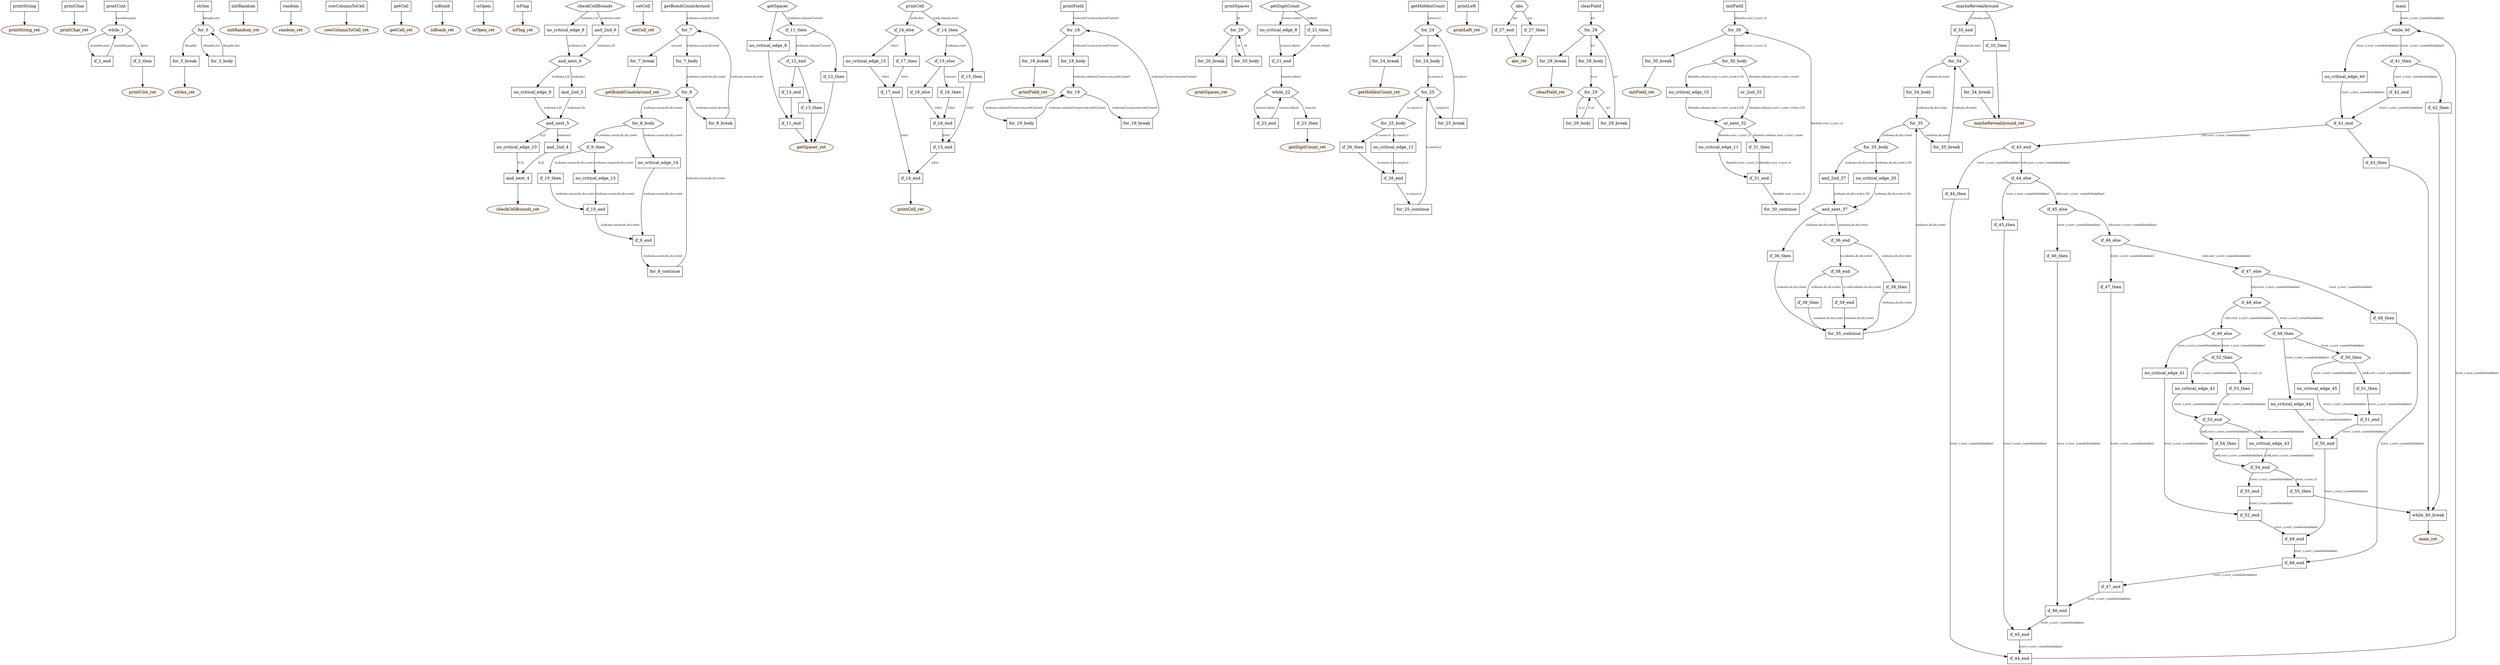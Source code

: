 digraph program {
	edge[fontsize="10pt"];
	subgraph fn_printString {
		BasicBlock_0_printString [label="printString",shape=box];
		BasicBlock_0_printString -> BasicBlock_0_printString_ret;
		BasicBlock_0_printString_ret [label="printString_ret",shape=oval,style=filled,fillcolor="#fff5ee"];
	}
	subgraph fn_printChar {
		BasicBlock_1_printChar [label="printChar",shape=box];
		BasicBlock_1_printChar -> BasicBlock_1_printChar_ret;
		BasicBlock_1_printChar_ret [label="printChar_ret",shape=oval,style=filled,fillcolor="#fff5ee"];
	}
	subgraph fn_printUint {
		BasicBlock_2_printUint [label="printUint",shape=box];
		BasicBlock_2_printUint -> BasicBlock_2_while_1 [label="(number,pos)"];
		BasicBlock_2_while_1 [label="while_1",shape=hexagon];
		BasicBlock_2_while_1 -> BasicBlock_2_if_2_end [label="(number,pos)"];
		BasicBlock_2_while_1 -> BasicBlock_2_if_2_then [label="(pos)"];
		BasicBlock_2_if_2_then [label="if_2_then",shape=box];
		BasicBlock_2_if_2_then -> BasicBlock_2_printUint_ret;
		BasicBlock_2_if_2_end [label="if_2_end",shape=box];
		BasicBlock_2_if_2_end -> BasicBlock_2_while_1 [label="(number,pos)"];
		BasicBlock_2_printUint_ret [label="printUint_ret",shape=oval,style=filled,fillcolor="#fff5ee"];
	}
	subgraph fn_strlen {
		BasicBlock_3_strlen [label="strlen",shape=box];
		BasicBlock_3_strlen -> BasicBlock_3_for_3 [label="(length,str)"];
		BasicBlock_3_for_3 [label="for_3",shape=hexagon];
		BasicBlock_3_for_3 -> BasicBlock_3_for_3_break [label="(length)"];
		BasicBlock_3_for_3 -> BasicBlock_3_for_3_body [label="(length,str)"];
		BasicBlock_3_for_3_body [label="for_3_body",shape=box];
		BasicBlock_3_for_3_body -> BasicBlock_3_for_3 [label="(length,str)"];
		BasicBlock_3_for_3_break [label="for_3_break",shape=box];
		BasicBlock_3_for_3_break -> BasicBlock_3_strlen_ret;
		BasicBlock_3_strlen_ret [label="strlen_ret",shape=oval,style=filled,fillcolor="#fff5ee"];
	}
	subgraph fn_initRandom {
		BasicBlock_4_initRandom [label="initRandom",shape=box];
		BasicBlock_4_initRandom -> BasicBlock_4_initRandom_ret;
		BasicBlock_4_initRandom_ret [label="initRandom_ret",shape=oval,style=filled,fillcolor="#fff5ee"];
	}
	subgraph fn_random {
		BasicBlock_5_random [label="random",shape=box];
		BasicBlock_5_random -> BasicBlock_5_random_ret;
		BasicBlock_5_random_ret [label="random_ret",shape=oval,style=filled,fillcolor="#fff5ee"];
	}
	subgraph fn_rowColumnToCell {
		BasicBlock_6_rowColumnToCell [label="rowColumnToCell",shape=box];
		BasicBlock_6_rowColumnToCell -> BasicBlock_6_rowColumnToCell_ret;
		BasicBlock_6_rowColumnToCell_ret [label="rowColumnToCell_ret",shape=oval,style=filled,fillcolor="#fff5ee"];
	}
	subgraph fn_getCell {
		BasicBlock_7_getCell [label="getCell",shape=box];
		BasicBlock_7_getCell -> BasicBlock_7_getCell_ret;
		BasicBlock_7_getCell_ret [label="getCell_ret",shape=oval,style=filled,fillcolor="#fff5ee"];
	}
	subgraph fn_isBomb {
		BasicBlock_8_isBomb [label="isBomb",shape=box];
		BasicBlock_8_isBomb -> BasicBlock_8_isBomb_ret;
		BasicBlock_8_isBomb_ret [label="isBomb_ret",shape=oval,style=filled,fillcolor="#fff5ee"];
	}
	subgraph fn_isOpen {
		BasicBlock_9_isOpen [label="isOpen",shape=box];
		BasicBlock_9_isOpen -> BasicBlock_9_isOpen_ret;
		BasicBlock_9_isOpen_ret [label="isOpen_ret",shape=oval,style=filled,fillcolor="#fff5ee"];
	}
	subgraph fn_isFlag {
		BasicBlock_10_isFlag [label="isFlag",shape=box];
		BasicBlock_10_isFlag -> BasicBlock_10_isFlag_ret;
		BasicBlock_10_isFlag_ret [label="isFlag_ret",shape=oval,style=filled,fillcolor="#fff5ee"];
	}
	subgraph fn_checkCellBounds {
		BasicBlock_11_checkCellBounds [label="checkCellBounds",shape=hexagon];
		BasicBlock_11_checkCellBounds -> BasicBlock_11_no_critical_edge_8 [label="(column,t.2)"];
		BasicBlock_11_checkCellBounds -> BasicBlock_11_and_2nd_6 [label="(column,row)"];
		BasicBlock_11_and_2nd_6 [label="and_2nd_6",shape=box];
		BasicBlock_11_and_2nd_6 -> BasicBlock_11_and_next_6 [label="(column,t.2)"];
		BasicBlock_11_no_critical_edge_8 [label="no_critical_edge_8",shape=box];
		BasicBlock_11_no_critical_edge_8 -> BasicBlock_11_and_next_6 [label="(column,t.2)"];
		BasicBlock_11_and_next_6 [label="and_next_6",shape=hexagon];
		BasicBlock_11_and_next_6 -> BasicBlock_11_no_critical_edge_9 [label="(column,t.2)"];
		BasicBlock_11_and_next_6 -> BasicBlock_11_and_2nd_5 [label="(column)"];
		BasicBlock_11_and_2nd_5 [label="and_2nd_5",shape=box];
		BasicBlock_11_and_2nd_5 -> BasicBlock_11_and_next_5 [label="(column,t.2)"];
		BasicBlock_11_no_critical_edge_9 [label="no_critical_edge_9",shape=box];
		BasicBlock_11_no_critical_edge_9 -> BasicBlock_11_and_next_5 [label="(column,t.2)"];
		BasicBlock_11_and_next_5 [label="and_next_5",shape=hexagon];
		BasicBlock_11_and_next_5 -> BasicBlock_11_no_critical_edge_10 [label="(t.2)"];
		BasicBlock_11_and_next_5 -> BasicBlock_11_and_2nd_4 [label="(column)"];
		BasicBlock_11_and_2nd_4 [label="and_2nd_4",shape=box];
		BasicBlock_11_and_2nd_4 -> BasicBlock_11_and_next_4 [label="(t.2)"];
		BasicBlock_11_no_critical_edge_10 [label="no_critical_edge_10",shape=box];
		BasicBlock_11_no_critical_edge_10 -> BasicBlock_11_and_next_4 [label="(t.2)"];
		BasicBlock_11_and_next_4 [label="and_next_4",shape=box];
		BasicBlock_11_and_next_4 -> BasicBlock_11_checkCellBounds_ret;
		BasicBlock_11_checkCellBounds_ret [label="checkCellBounds_ret",shape=oval,style=filled,fillcolor="#fff5ee"];
	}
	subgraph fn_setCell {
		BasicBlock_12_setCell [label="setCell",shape=box];
		BasicBlock_12_setCell -> BasicBlock_12_setCell_ret;
		BasicBlock_12_setCell_ret [label="setCell_ret",shape=oval,style=filled,fillcolor="#fff5ee"];
	}
	subgraph fn_getBombCountAround {
		BasicBlock_13_getBombCountAround [label="getBombCountAround",shape=box];
		BasicBlock_13_getBombCountAround -> BasicBlock_13_for_7 [label="(column,count,dr,row)"];
		BasicBlock_13_for_7 [label="for_7",shape=hexagon];
		BasicBlock_13_for_7 -> BasicBlock_13_for_7_break [label="(count)"];
		BasicBlock_13_for_7 -> BasicBlock_13_for_7_body [label="(column,count,dr,row)"];
		BasicBlock_13_for_7_body [label="for_7_body",shape=box];
		BasicBlock_13_for_7_body -> BasicBlock_13_for_8 [label="(column,count,dc,dr,r,row)"];
		BasicBlock_13_for_8 [label="for_8",shape=hexagon];
		BasicBlock_13_for_8 -> BasicBlock_13_for_8_break [label="(column,count,dr,row)"];
		BasicBlock_13_for_8 -> BasicBlock_13_for_8_body [label="(column,count,dc,dr,r,row)"];
		BasicBlock_13_for_8_body [label="for_8_body",shape=hexagon];
		BasicBlock_13_for_8_body -> BasicBlock_13_no_critical_edge_14 [label="(column,count,dc,dr,r,row)"];
		BasicBlock_13_for_8_body -> BasicBlock_13_if_9_then [label="(c,column,count,dc,dr,r,row)"];
		BasicBlock_13_if_9_then [label="if_9_then",shape=hexagon];
		BasicBlock_13_if_9_then -> BasicBlock_13_no_critical_edge_15 [label="(column,count,dc,dr,r,row)"];
		BasicBlock_13_if_9_then -> BasicBlock_13_if_10_then [label="(column,count,dc,dr,r,row)"];
		BasicBlock_13_if_10_then [label="if_10_then",shape=box];
		BasicBlock_13_if_10_then -> BasicBlock_13_if_10_end [label="(column,count,dc,dr,r,row)"];
		BasicBlock_13_no_critical_edge_15 [label="no_critical_edge_15",shape=box];
		BasicBlock_13_no_critical_edge_15 -> BasicBlock_13_if_10_end [label="(column,count,dc,dr,r,row)"];
		BasicBlock_13_if_10_end [label="if_10_end",shape=box];
		BasicBlock_13_if_10_end -> BasicBlock_13_if_9_end [label="(column,count,dc,dr,r,row)"];
		BasicBlock_13_no_critical_edge_14 [label="no_critical_edge_14",shape=box];
		BasicBlock_13_no_critical_edge_14 -> BasicBlock_13_if_9_end [label="(column,count,dc,dr,r,row)"];
		BasicBlock_13_if_9_end [label="if_9_end",shape=box];
		BasicBlock_13_if_9_end -> BasicBlock_13_for_8_continue [label="(column,count,dc,dr,r,row)"];
		BasicBlock_13_for_8_continue [label="for_8_continue",shape=box];
		BasicBlock_13_for_8_continue -> BasicBlock_13_for_8 [label="(column,count,dc,dr,r,row)"];
		BasicBlock_13_for_8_break [label="for_8_break",shape=box];
		BasicBlock_13_for_8_break -> BasicBlock_13_for_7 [label="(column,count,dr,row)"];
		BasicBlock_13_for_7_break [label="for_7_break",shape=box];
		BasicBlock_13_for_7_break -> BasicBlock_13_getBombCountAround_ret;
		BasicBlock_13_getBombCountAround_ret [label="getBombCountAround_ret",shape=oval,style=filled,fillcolor="#fff5ee"];
	}
	subgraph fn_getSpacer {
		BasicBlock_14_getSpacer [label="getSpacer",shape=hexagon];
		BasicBlock_14_getSpacer -> BasicBlock_14_no_critical_edge_8;
		BasicBlock_14_getSpacer -> BasicBlock_14_if_11_then [label="(column,columnCursor)"];
		BasicBlock_14_if_11_then [label="if_11_then",shape=hexagon];
		BasicBlock_14_if_11_then -> BasicBlock_14_if_12_end [label="(column,columnCursor)"];
		BasicBlock_14_if_11_then -> BasicBlock_14_if_12_then;
		BasicBlock_14_if_12_then [label="if_12_then",shape=box];
		BasicBlock_14_if_12_then -> BasicBlock_14_getSpacer_ret;
		BasicBlock_14_if_12_end [label="if_12_end",shape=hexagon];
		BasicBlock_14_if_12_end -> BasicBlock_14_if_13_end;
		BasicBlock_14_if_12_end -> BasicBlock_14_if_13_then;
		BasicBlock_14_if_13_then [label="if_13_then",shape=box];
		BasicBlock_14_if_13_then -> BasicBlock_14_getSpacer_ret;
		BasicBlock_14_if_13_end [label="if_13_end",shape=box];
		BasicBlock_14_if_13_end -> BasicBlock_14_if_11_end;
		BasicBlock_14_no_critical_edge_8 [label="no_critical_edge_8",shape=box];
		BasicBlock_14_no_critical_edge_8 -> BasicBlock_14_if_11_end;
		BasicBlock_14_if_11_end [label="if_11_end",shape=box];
		BasicBlock_14_if_11_end -> BasicBlock_14_getSpacer_ret;
		BasicBlock_14_getSpacer_ret [label="getSpacer_ret",shape=oval,style=filled,fillcolor="#fff5ee"];
	}
	subgraph fn_printCell {
		BasicBlock_15_printCell [label="printCell",shape=hexagon];
		BasicBlock_15_printCell -> BasicBlock_15_if_14_else [label="(cell,chr)"];
		BasicBlock_15_printCell -> BasicBlock_15_if_14_then [label="(cell,column,row)"];
		BasicBlock_15_if_14_then [label="if_14_then",shape=hexagon];
		BasicBlock_15_if_14_then -> BasicBlock_15_if_15_else [label="(column,row)"];
		BasicBlock_15_if_14_then -> BasicBlock_15_if_15_then;
		BasicBlock_15_if_15_then [label="if_15_then",shape=box];
		BasicBlock_15_if_15_then -> BasicBlock_15_if_15_end [label="(chr)"];
		BasicBlock_15_if_15_else [label="if_15_else",shape=hexagon];
		BasicBlock_15_if_15_else -> BasicBlock_15_if_16_else;
		BasicBlock_15_if_15_else -> BasicBlock_15_if_16_then [label="(count)"];
		BasicBlock_15_if_16_then [label="if_16_then",shape=box];
		BasicBlock_15_if_16_then -> BasicBlock_15_if_16_end [label="(chr)"];
		BasicBlock_15_if_16_else [label="if_16_else",shape=box];
		BasicBlock_15_if_16_else -> BasicBlock_15_if_16_end [label="(chr)"];
		BasicBlock_15_if_16_end [label="if_16_end",shape=box];
		BasicBlock_15_if_16_end -> BasicBlock_15_if_15_end [label="(chr)"];
		BasicBlock_15_if_15_end [label="if_15_end",shape=box];
		BasicBlock_15_if_15_end -> BasicBlock_15_if_14_end [label="(chr)"];
		BasicBlock_15_if_14_else [label="if_14_else",shape=hexagon];
		BasicBlock_15_if_14_else -> BasicBlock_15_no_critical_edge_13 [label="(chr)"];
		BasicBlock_15_if_14_else -> BasicBlock_15_if_17_then;
		BasicBlock_15_if_17_then [label="if_17_then",shape=box];
		BasicBlock_15_if_17_then -> BasicBlock_15_if_17_end [label="(chr)"];
		BasicBlock_15_no_critical_edge_13 [label="no_critical_edge_13",shape=box];
		BasicBlock_15_no_critical_edge_13 -> BasicBlock_15_if_17_end [label="(chr)"];
		BasicBlock_15_if_17_end [label="if_17_end",shape=box];
		BasicBlock_15_if_17_end -> BasicBlock_15_if_14_end [label="(chr)"];
		BasicBlock_15_if_14_end [label="if_14_end",shape=box];
		BasicBlock_15_if_14_end -> BasicBlock_15_printCell_ret;
		BasicBlock_15_printCell_ret [label="printCell_ret",shape=oval,style=filled,fillcolor="#fff5ee"];
	}
	subgraph fn_printField {
		BasicBlock_16_printField [label="printField",shape=box];
		BasicBlock_16_printField -> BasicBlock_16_for_18 [label="(columnCursor,row,rowCursor)"];
		BasicBlock_16_for_18 [label="for_18",shape=hexagon];
		BasicBlock_16_for_18 -> BasicBlock_16_for_18_break;
		BasicBlock_16_for_18 -> BasicBlock_16_for_18_body [label="(columnCursor,row,rowCursor)"];
		BasicBlock_16_for_18_body [label="for_18_body",shape=box];
		BasicBlock_16_for_18_body -> BasicBlock_16_for_19 [label="(column,columnCursor,row,rowCursor)"];
		BasicBlock_16_for_19 [label="for_19",shape=hexagon];
		BasicBlock_16_for_19 -> BasicBlock_16_for_19_break [label="(columnCursor,row,rowCursor)"];
		BasicBlock_16_for_19 -> BasicBlock_16_for_19_body [label="(column,columnCursor,row,rowCursor)"];
		BasicBlock_16_for_19_body [label="for_19_body",shape=box];
		BasicBlock_16_for_19_body -> BasicBlock_16_for_19 [label="(column,columnCursor,row,rowCursor)"];
		BasicBlock_16_for_19_break [label="for_19_break",shape=box];
		BasicBlock_16_for_19_break -> BasicBlock_16_for_18 [label="(columnCursor,row,rowCursor)"];
		BasicBlock_16_for_18_break [label="for_18_break",shape=box];
		BasicBlock_16_for_18_break -> BasicBlock_16_printField_ret;
		BasicBlock_16_printField_ret [label="printField_ret",shape=oval,style=filled,fillcolor="#fff5ee"];
	}
	subgraph fn_printSpaces {
		BasicBlock_17_printSpaces [label="printSpaces",shape=box];
		BasicBlock_17_printSpaces -> BasicBlock_17_for_20 [label="(i)"];
		BasicBlock_17_for_20 [label="for_20",shape=hexagon];
		BasicBlock_17_for_20 -> BasicBlock_17_for_20_break;
		BasicBlock_17_for_20 -> BasicBlock_17_for_20_body [label="(i)"];
		BasicBlock_17_for_20_body [label="for_20_body",shape=box];
		BasicBlock_17_for_20_body -> BasicBlock_17_for_20 [label="(i)"];
		BasicBlock_17_for_20_break [label="for_20_break",shape=box];
		BasicBlock_17_for_20_break -> BasicBlock_17_printSpaces_ret;
		BasicBlock_17_printSpaces_ret [label="printSpaces_ret",shape=oval,style=filled,fillcolor="#fff5ee"];
	}
	subgraph fn_getDigitCount {
		BasicBlock_18_getDigitCount [label="getDigitCount",shape=hexagon];
		BasicBlock_18_getDigitCount -> BasicBlock_18_no_critical_edge_8 [label="(count,value)"];
		BasicBlock_18_getDigitCount -> BasicBlock_18_if_21_then [label="(value)"];
		BasicBlock_18_if_21_then [label="if_21_then",shape=box];
		BasicBlock_18_if_21_then -> BasicBlock_18_if_21_end [label="(count,value)"];
		BasicBlock_18_no_critical_edge_8 [label="no_critical_edge_8",shape=box];
		BasicBlock_18_no_critical_edge_8 -> BasicBlock_18_if_21_end [label="(count,value)"];
		BasicBlock_18_if_21_end [label="if_21_end",shape=box];
		BasicBlock_18_if_21_end -> BasicBlock_18_while_22 [label="(count,value)"];
		BasicBlock_18_while_22 [label="while_22",shape=hexagon];
		BasicBlock_18_while_22 -> BasicBlock_18_if_23_end [label="(count,value)"];
		BasicBlock_18_while_22 -> BasicBlock_18_if_23_then [label="(count)"];
		BasicBlock_18_if_23_then [label="if_23_then",shape=box];
		BasicBlock_18_if_23_then -> BasicBlock_18_getDigitCount_ret;
		BasicBlock_18_if_23_end [label="if_23_end",shape=box];
		BasicBlock_18_if_23_end -> BasicBlock_18_while_22 [label="(count,value)"];
		BasicBlock_18_getDigitCount_ret [label="getDigitCount_ret",shape=oval,style=filled,fillcolor="#fff5ee"];
	}
	subgraph fn_getHiddenCount {
		BasicBlock_19_getHiddenCount [label="getHiddenCount",shape=box];
		BasicBlock_19_getHiddenCount -> BasicBlock_19_for_24 [label="(count,r)"];
		BasicBlock_19_for_24 [label="for_24",shape=hexagon];
		BasicBlock_19_for_24 -> BasicBlock_19_for_24_break [label="(count)"];
		BasicBlock_19_for_24 -> BasicBlock_19_for_24_body [label="(count,r)"];
		BasicBlock_19_for_24_body [label="for_24_body",shape=box];
		BasicBlock_19_for_24_body -> BasicBlock_19_for_25 [label="(c,count,r)"];
		BasicBlock_19_for_25 [label="for_25",shape=hexagon];
		BasicBlock_19_for_25 -> BasicBlock_19_for_25_break [label="(count,r)"];
		BasicBlock_19_for_25 -> BasicBlock_19_for_25_body [label="(c,count,r)"];
		BasicBlock_19_for_25_body [label="for_25_body",shape=hexagon];
		BasicBlock_19_for_25_body -> BasicBlock_19_no_critical_edge_12 [label="(c,count,r)"];
		BasicBlock_19_for_25_body -> BasicBlock_19_if_26_then [label="(c,count,r)"];
		BasicBlock_19_if_26_then [label="if_26_then",shape=box];
		BasicBlock_19_if_26_then -> BasicBlock_19_if_26_end [label="(c,count,r)"];
		BasicBlock_19_no_critical_edge_12 [label="no_critical_edge_12",shape=box];
		BasicBlock_19_no_critical_edge_12 -> BasicBlock_19_if_26_end [label="(c,count,r)"];
		BasicBlock_19_if_26_end [label="if_26_end",shape=box];
		BasicBlock_19_if_26_end -> BasicBlock_19_for_25_continue [label="(c,count,r)"];
		BasicBlock_19_for_25_continue [label="for_25_continue",shape=box];
		BasicBlock_19_for_25_continue -> BasicBlock_19_for_25 [label="(c,count,r)"];
		BasicBlock_19_for_25_break [label="for_25_break",shape=box];
		BasicBlock_19_for_25_break -> BasicBlock_19_for_24 [label="(count,r)"];
		BasicBlock_19_for_24_break [label="for_24_break",shape=box];
		BasicBlock_19_for_24_break -> BasicBlock_19_getHiddenCount_ret;
		BasicBlock_19_getHiddenCount_ret [label="getHiddenCount_ret",shape=oval,style=filled,fillcolor="#fff5ee"];
	}
	subgraph fn_printLeft {
		BasicBlock_20_printLeft [label="printLeft",shape=box];
		BasicBlock_20_printLeft -> BasicBlock_20_printLeft_ret;
		BasicBlock_20_printLeft_ret [label="printLeft_ret",shape=oval,style=filled,fillcolor="#fff5ee"];
	}
	subgraph fn_abs {
		BasicBlock_21_abs [label="abs",shape=hexagon];
		BasicBlock_21_abs -> BasicBlock_21_if_27_end [label="(a)"];
		BasicBlock_21_abs -> BasicBlock_21_if_27_then [label="(a)"];
		BasicBlock_21_if_27_then [label="if_27_then",shape=box];
		BasicBlock_21_if_27_then -> BasicBlock_21_abs_ret;
		BasicBlock_21_if_27_end [label="if_27_end",shape=box];
		BasicBlock_21_if_27_end -> BasicBlock_21_abs_ret;
		BasicBlock_21_abs_ret [label="abs_ret",shape=oval,style=filled,fillcolor="#fff5ee"];
	}
	subgraph fn_clearField {
		BasicBlock_22_clearField [label="clearField",shape=box];
		BasicBlock_22_clearField -> BasicBlock_22_for_28 [label="(r)"];
		BasicBlock_22_for_28 [label="for_28",shape=hexagon];
		BasicBlock_22_for_28 -> BasicBlock_22_for_28_break;
		BasicBlock_22_for_28 -> BasicBlock_22_for_28_body [label="(r)"];
		BasicBlock_22_for_28_body [label="for_28_body",shape=box];
		BasicBlock_22_for_28_body -> BasicBlock_22_for_29 [label="(c,r)"];
		BasicBlock_22_for_29 [label="for_29",shape=hexagon];
		BasicBlock_22_for_29 -> BasicBlock_22_for_29_break [label="(r)"];
		BasicBlock_22_for_29 -> BasicBlock_22_for_29_body [label="(c,r)"];
		BasicBlock_22_for_29_body [label="for_29_body",shape=box];
		BasicBlock_22_for_29_body -> BasicBlock_22_for_29 [label="(c,r)"];
		BasicBlock_22_for_29_break [label="for_29_break",shape=box];
		BasicBlock_22_for_29_break -> BasicBlock_22_for_28 [label="(r)"];
		BasicBlock_22_for_28_break [label="for_28_break",shape=box];
		BasicBlock_22_for_28_break -> BasicBlock_22_clearField_ret;
		BasicBlock_22_clearField_ret [label="clearField_ret",shape=oval,style=filled,fillcolor="#fff5ee"];
	}
	subgraph fn_initField {
		BasicBlock_23_initField [label="initField",shape=box];
		BasicBlock_23_initField -> BasicBlock_23_for_30 [label="(bombs,curr_c,curr_r)"];
		BasicBlock_23_for_30 [label="for_30",shape=hexagon];
		BasicBlock_23_for_30 -> BasicBlock_23_for_30_break;
		BasicBlock_23_for_30 -> BasicBlock_23_for_30_body [label="(bombs,curr_c,curr_r)"];
		BasicBlock_23_for_30_body [label="for_30_body",shape=hexagon];
		BasicBlock_23_for_30_body -> BasicBlock_23_no_critical_edge_10 [label="(bombs,column,curr_c,curr_r,row,t.13)"];
		BasicBlock_23_for_30_body -> BasicBlock_23_or_2nd_32 [label="(bombs,column,curr_c,curr_r,row)"];
		BasicBlock_23_or_2nd_32 [label="or_2nd_32",shape=box];
		BasicBlock_23_or_2nd_32 -> BasicBlock_23_or_next_32 [label="(bombs,column,curr_c,curr_r,row,t.13)"];
		BasicBlock_23_no_critical_edge_10 [label="no_critical_edge_10",shape=box];
		BasicBlock_23_no_critical_edge_10 -> BasicBlock_23_or_next_32 [label="(bombs,column,curr_c,curr_r,row,t.13)"];
		BasicBlock_23_or_next_32 [label="or_next_32",shape=hexagon];
		BasicBlock_23_or_next_32 -> BasicBlock_23_no_critical_edge_11 [label="(bombs,curr_c,curr_r)"];
		BasicBlock_23_or_next_32 -> BasicBlock_23_if_31_then [label="(bombs,column,curr_c,curr_r,row)"];
		BasicBlock_23_if_31_then [label="if_31_then",shape=box];
		BasicBlock_23_if_31_then -> BasicBlock_23_if_31_end [label="(bombs,curr_c,curr_r)"];
		BasicBlock_23_no_critical_edge_11 [label="no_critical_edge_11",shape=box];
		BasicBlock_23_no_critical_edge_11 -> BasicBlock_23_if_31_end [label="(bombs,curr_c,curr_r)"];
		BasicBlock_23_if_31_end [label="if_31_end",shape=box];
		BasicBlock_23_if_31_end -> BasicBlock_23_for_30_continue [label="(bombs,curr_c,curr_r)"];
		BasicBlock_23_for_30_continue [label="for_30_continue",shape=box];
		BasicBlock_23_for_30_continue -> BasicBlock_23_for_30 [label="(bombs,curr_c,curr_r)"];
		BasicBlock_23_for_30_break [label="for_30_break",shape=box];
		BasicBlock_23_for_30_break -> BasicBlock_23_initField_ret;
		BasicBlock_23_initField_ret [label="initField_ret",shape=oval,style=filled,fillcolor="#fff5ee"];
	}
	subgraph fn_maybeRevealAround {
		BasicBlock_24_maybeRevealAround [label="maybeRevealAround",shape=hexagon];
		BasicBlock_24_maybeRevealAround -> BasicBlock_24_if_33_end [label="(column,row)"];
		BasicBlock_24_maybeRevealAround -> BasicBlock_24_if_33_then;
		BasicBlock_24_if_33_then [label="if_33_then",shape=box];
		BasicBlock_24_if_33_then -> BasicBlock_24_maybeRevealAround_ret;
		BasicBlock_24_if_33_end [label="if_33_end",shape=box];
		BasicBlock_24_if_33_end -> BasicBlock_24_for_34 [label="(column,dr,row)"];
		BasicBlock_24_for_34 [label="for_34",shape=hexagon];
		BasicBlock_24_for_34 -> BasicBlock_24_for_34_break;
		BasicBlock_24_for_34 -> BasicBlock_24_for_34_body [label="(column,dr,row)"];
		BasicBlock_24_for_34_body [label="for_34_body",shape=box];
		BasicBlock_24_for_34_body -> BasicBlock_24_for_35 [label="(column,dc,dr,r,row)"];
		BasicBlock_24_for_35 [label="for_35",shape=hexagon];
		BasicBlock_24_for_35 -> BasicBlock_24_for_35_break [label="(column,dr,row)"];
		BasicBlock_24_for_35 -> BasicBlock_24_for_35_body [label="(column,dc,dr,r,row)"];
		BasicBlock_24_for_35_body [label="for_35_body",shape=hexagon];
		BasicBlock_24_for_35_body -> BasicBlock_24_no_critical_edge_20 [label="(column,dc,dr,r,row,t.14)"];
		BasicBlock_24_for_35_body -> BasicBlock_24_and_2nd_37 [label="(column,dc,dr,r,row)"];
		BasicBlock_24_and_2nd_37 [label="and_2nd_37",shape=box];
		BasicBlock_24_and_2nd_37 -> BasicBlock_24_and_next_37 [label="(column,dc,dr,r,row,t.14)"];
		BasicBlock_24_no_critical_edge_20 [label="no_critical_edge_20",shape=box];
		BasicBlock_24_no_critical_edge_20 -> BasicBlock_24_and_next_37 [label="(column,dc,dr,r,row,t.14)"];
		BasicBlock_24_and_next_37 [label="and_next_37",shape=hexagon];
		BasicBlock_24_and_next_37 -> BasicBlock_24_if_36_end [label="(column,dc,dr,r,row)"];
		BasicBlock_24_and_next_37 -> BasicBlock_24_if_36_then [label="(column,dc,dr,r,row)"];
		BasicBlock_24_if_36_then [label="if_36_then",shape=box];
		BasicBlock_24_if_36_then -> BasicBlock_24_for_35_continue [label="(column,dc,dr,r,row)"];
		BasicBlock_24_if_36_end [label="if_36_end",shape=hexagon];
		BasicBlock_24_if_36_end -> BasicBlock_24_if_38_end [label="(c,column,dc,dr,r,row)"];
		BasicBlock_24_if_36_end -> BasicBlock_24_if_38_then [label="(column,dc,dr,r,row)"];
		BasicBlock_24_if_38_then [label="if_38_then",shape=box];
		BasicBlock_24_if_38_then -> BasicBlock_24_for_35_continue [label="(column,dc,dr,r,row)"];
		BasicBlock_24_if_38_end [label="if_38_end",shape=hexagon];
		BasicBlock_24_if_38_end -> BasicBlock_24_if_39_end [label="(c,cell,column,dc,dr,r,row)"];
		BasicBlock_24_if_38_end -> BasicBlock_24_if_39_then [label="(column,dc,dr,r,row)"];
		BasicBlock_24_if_39_then [label="if_39_then",shape=box];
		BasicBlock_24_if_39_then -> BasicBlock_24_for_35_continue [label="(column,dc,dr,r,row)"];
		BasicBlock_24_if_39_end [label="if_39_end",shape=box];
		BasicBlock_24_if_39_end -> BasicBlock_24_for_35_continue [label="(column,dc,dr,r,row)"];
		BasicBlock_24_for_35_continue [label="for_35_continue",shape=box];
		BasicBlock_24_for_35_continue -> BasicBlock_24_for_35 [label="(column,dc,dr,r,row)"];
		BasicBlock_24_for_35_break [label="for_35_break",shape=box];
		BasicBlock_24_for_35_break -> BasicBlock_24_for_34 [label="(column,dr,row)"];
		BasicBlock_24_for_34_break [label="for_34_break",shape=box];
		BasicBlock_24_for_34_break -> BasicBlock_24_maybeRevealAround_ret;
		BasicBlock_24_maybeRevealAround_ret [label="maybeRevealAround_ret",shape=oval,style=filled,fillcolor="#fff5ee"];
	}
	subgraph fn_main {
		BasicBlock_25_main [label="main",shape=box];
		BasicBlock_25_main -> BasicBlock_25_while_40 [label="(curr_c,curr_r,needsInitialize)"];
		BasicBlock_25_while_40 [label="while_40",shape=hexagon];
		BasicBlock_25_while_40 -> BasicBlock_25_no_critical_edge_40 [label="(curr_c,curr_r,needsInitialize)"];
		BasicBlock_25_while_40 -> BasicBlock_25_if_41_then [label="(curr_c,curr_r,needsInitialize)"];
		BasicBlock_25_if_41_then [label="if_41_then",shape=hexagon];
		BasicBlock_25_if_41_then -> BasicBlock_25_if_42_end [label="(curr_c,curr_r,needsInitialize)"];
		BasicBlock_25_if_41_then -> BasicBlock_25_if_42_then;
		BasicBlock_25_if_42_then [label="if_42_then",shape=box];
		BasicBlock_25_if_42_then -> BasicBlock_25_while_40_break;
		BasicBlock_25_if_42_end [label="if_42_end",shape=box];
		BasicBlock_25_if_42_end -> BasicBlock_25_if_41_end [label="(curr_c,curr_r,needsInitialize)"];
		BasicBlock_25_no_critical_edge_40 [label="no_critical_edge_40",shape=box];
		BasicBlock_25_no_critical_edge_40 -> BasicBlock_25_if_41_end [label="(curr_c,curr_r,needsInitialize)"];
		BasicBlock_25_if_41_end [label="if_41_end",shape=hexagon];
		BasicBlock_25_if_41_end -> BasicBlock_25_if_43_end [label="(chr,curr_c,curr_r,needsInitialize)"];
		BasicBlock_25_if_41_end -> BasicBlock_25_if_43_then;
		BasicBlock_25_if_43_then [label="if_43_then",shape=box];
		BasicBlock_25_if_43_then -> BasicBlock_25_while_40_break;
		BasicBlock_25_if_43_end [label="if_43_end",shape=hexagon];
		BasicBlock_25_if_43_end -> BasicBlock_25_if_44_else [label="(chr,curr_c,curr_r,needsInitialize)"];
		BasicBlock_25_if_43_end -> BasicBlock_25_if_44_then [label="(curr_c,curr_r,needsInitialize)"];
		BasicBlock_25_if_44_then [label="if_44_then",shape=box];
		BasicBlock_25_if_44_then -> BasicBlock_25_if_44_end [label="(curr_c,curr_r,needsInitialize)"];
		BasicBlock_25_if_44_else [label="if_44_else",shape=hexagon];
		BasicBlock_25_if_44_else -> BasicBlock_25_if_45_else [label="(chr,curr_c,curr_r,needsInitialize)"];
		BasicBlock_25_if_44_else -> BasicBlock_25_if_45_then [label="(curr_c,curr_r,needsInitialize)"];
		BasicBlock_25_if_45_then [label="if_45_then",shape=box];
		BasicBlock_25_if_45_then -> BasicBlock_25_if_45_end [label="(curr_c,curr_r,needsInitialize)"];
		BasicBlock_25_if_45_else [label="if_45_else",shape=hexagon];
		BasicBlock_25_if_45_else -> BasicBlock_25_if_46_else [label="(chr,curr_c,curr_r,needsInitialize)"];
		BasicBlock_25_if_45_else -> BasicBlock_25_if_46_then [label="(curr_c,curr_r,needsInitialize)"];
		BasicBlock_25_if_46_then [label="if_46_then",shape=box];
		BasicBlock_25_if_46_then -> BasicBlock_25_if_46_end [label="(curr_c,curr_r,needsInitialize)"];
		BasicBlock_25_if_46_else [label="if_46_else",shape=hexagon];
		BasicBlock_25_if_46_else -> BasicBlock_25_if_47_else [label="(chr,curr_c,curr_r,needsInitialize)"];
		BasicBlock_25_if_46_else -> BasicBlock_25_if_47_then [label="(curr_c,curr_r,needsInitialize)"];
		BasicBlock_25_if_47_then [label="if_47_then",shape=box];
		BasicBlock_25_if_47_then -> BasicBlock_25_if_47_end [label="(curr_c,curr_r,needsInitialize)"];
		BasicBlock_25_if_47_else [label="if_47_else",shape=hexagon];
		BasicBlock_25_if_47_else -> BasicBlock_25_if_48_else [label="(chr,curr_c,curr_r,needsInitialize)"];
		BasicBlock_25_if_47_else -> BasicBlock_25_if_48_then [label="(curr_c,curr_r,needsInitialize)"];
		BasicBlock_25_if_48_then [label="if_48_then",shape=box];
		BasicBlock_25_if_48_then -> BasicBlock_25_if_48_end [label="(curr_c,curr_r,needsInitialize)"];
		BasicBlock_25_if_48_else [label="if_48_else",shape=hexagon];
		BasicBlock_25_if_48_else -> BasicBlock_25_if_49_else [label="(chr,curr_c,curr_r,needsInitialize)"];
		BasicBlock_25_if_48_else -> BasicBlock_25_if_49_then [label="(curr_c,curr_r,needsInitialize)"];
		BasicBlock_25_if_49_then [label="if_49_then",shape=hexagon];
		BasicBlock_25_if_49_then -> BasicBlock_25_no_critical_edge_44 [label="(curr_c,curr_r,needsInitialize)"];
		BasicBlock_25_if_49_then -> BasicBlock_25_if_50_then [label="(curr_c,curr_r,needsInitialize)"];
		BasicBlock_25_if_50_then [label="if_50_then",shape=hexagon];
		BasicBlock_25_if_50_then -> BasicBlock_25_no_critical_edge_45 [label="(curr_c,curr_r,needsInitialize)"];
		BasicBlock_25_if_50_then -> BasicBlock_25_if_51_then [label="(cell,curr_c,curr_r,needsInitialize)"];
		BasicBlock_25_if_51_then [label="if_51_then",shape=box];
		BasicBlock_25_if_51_then -> BasicBlock_25_if_51_end [label="(curr_c,curr_r,needsInitialize)"];
		BasicBlock_25_no_critical_edge_45 [label="no_critical_edge_45",shape=box];
		BasicBlock_25_no_critical_edge_45 -> BasicBlock_25_if_51_end [label="(curr_c,curr_r,needsInitialize)"];
		BasicBlock_25_if_51_end [label="if_51_end",shape=box];
		BasicBlock_25_if_51_end -> BasicBlock_25_if_50_end [label="(curr_c,curr_r,needsInitialize)"];
		BasicBlock_25_no_critical_edge_44 [label="no_critical_edge_44",shape=box];
		BasicBlock_25_no_critical_edge_44 -> BasicBlock_25_if_50_end [label="(curr_c,curr_r,needsInitialize)"];
		BasicBlock_25_if_50_end [label="if_50_end",shape=box];
		BasicBlock_25_if_50_end -> BasicBlock_25_if_49_end [label="(curr_c,curr_r,needsInitialize)"];
		BasicBlock_25_if_49_else [label="if_49_else",shape=hexagon];
		BasicBlock_25_if_49_else -> BasicBlock_25_no_critical_edge_41 [label="(curr_c,curr_r,needsInitialize)"];
		BasicBlock_25_if_49_else -> BasicBlock_25_if_52_then [label="(curr_c,curr_r,needsInitialize)"];
		BasicBlock_25_if_52_then [label="if_52_then",shape=hexagon];
		BasicBlock_25_if_52_then -> BasicBlock_25_no_critical_edge_42 [label="(curr_c,curr_r,needsInitialize)"];
		BasicBlock_25_if_52_then -> BasicBlock_25_if_53_then [label="(curr_c,curr_r)"];
		BasicBlock_25_if_53_then [label="if_53_then",shape=box];
		BasicBlock_25_if_53_then -> BasicBlock_25_if_53_end [label="(curr_c,curr_r,needsInitialize)"];
		BasicBlock_25_no_critical_edge_42 [label="no_critical_edge_42",shape=box];
		BasicBlock_25_no_critical_edge_42 -> BasicBlock_25_if_53_end [label="(curr_c,curr_r,needsInitialize)"];
		BasicBlock_25_if_53_end [label="if_53_end",shape=hexagon];
		BasicBlock_25_if_53_end -> BasicBlock_25_no_critical_edge_43 [label="(cell,curr_c,curr_r,needsInitialize)"];
		BasicBlock_25_if_53_end -> BasicBlock_25_if_54_then [label="(cell,curr_c,curr_r,needsInitialize)"];
		BasicBlock_25_if_54_then [label="if_54_then",shape=box];
		BasicBlock_25_if_54_then -> BasicBlock_25_if_54_end [label="(cell,curr_c,curr_r,needsInitialize)"];
		BasicBlock_25_no_critical_edge_43 [label="no_critical_edge_43",shape=box];
		BasicBlock_25_no_critical_edge_43 -> BasicBlock_25_if_54_end [label="(cell,curr_c,curr_r,needsInitialize)"];
		BasicBlock_25_if_54_end [label="if_54_end",shape=hexagon];
		BasicBlock_25_if_54_end -> BasicBlock_25_if_55_end [label="(curr_c,curr_r,needsInitialize)"];
		BasicBlock_25_if_54_end -> BasicBlock_25_if_55_then [label="(curr_c,curr_r)"];
		BasicBlock_25_if_55_then [label="if_55_then",shape=box];
		BasicBlock_25_if_55_then -> BasicBlock_25_while_40_break;
		BasicBlock_25_while_40_break [label="while_40_break",shape=box];
		BasicBlock_25_while_40_break -> BasicBlock_25_main_ret;
		BasicBlock_25_if_55_end [label="if_55_end",shape=box];
		BasicBlock_25_if_55_end -> BasicBlock_25_if_52_end [label="(curr_c,curr_r,needsInitialize)"];
		BasicBlock_25_no_critical_edge_41 [label="no_critical_edge_41",shape=box];
		BasicBlock_25_no_critical_edge_41 -> BasicBlock_25_if_52_end [label="(curr_c,curr_r,needsInitialize)"];
		BasicBlock_25_if_52_end [label="if_52_end",shape=box];
		BasicBlock_25_if_52_end -> BasicBlock_25_if_49_end [label="(curr_c,curr_r,needsInitialize)"];
		BasicBlock_25_if_49_end [label="if_49_end",shape=box];
		BasicBlock_25_if_49_end -> BasicBlock_25_if_48_end [label="(curr_c,curr_r,needsInitialize)"];
		BasicBlock_25_if_48_end [label="if_48_end",shape=box];
		BasicBlock_25_if_48_end -> BasicBlock_25_if_47_end [label="(curr_c,curr_r,needsInitialize)"];
		BasicBlock_25_if_47_end [label="if_47_end",shape=box];
		BasicBlock_25_if_47_end -> BasicBlock_25_if_46_end [label="(curr_c,curr_r,needsInitialize)"];
		BasicBlock_25_if_46_end [label="if_46_end",shape=box];
		BasicBlock_25_if_46_end -> BasicBlock_25_if_45_end [label="(curr_c,curr_r,needsInitialize)"];
		BasicBlock_25_if_45_end [label="if_45_end",shape=box];
		BasicBlock_25_if_45_end -> BasicBlock_25_if_44_end [label="(curr_c,curr_r,needsInitialize)"];
		BasicBlock_25_if_44_end [label="if_44_end",shape=box];
		BasicBlock_25_if_44_end -> BasicBlock_25_while_40 [label="(curr_c,curr_r,needsInitialize)"];
		BasicBlock_25_main_ret [label="main_ret",shape=oval,style=filled,fillcolor="#fff5ee"];
	}
}
